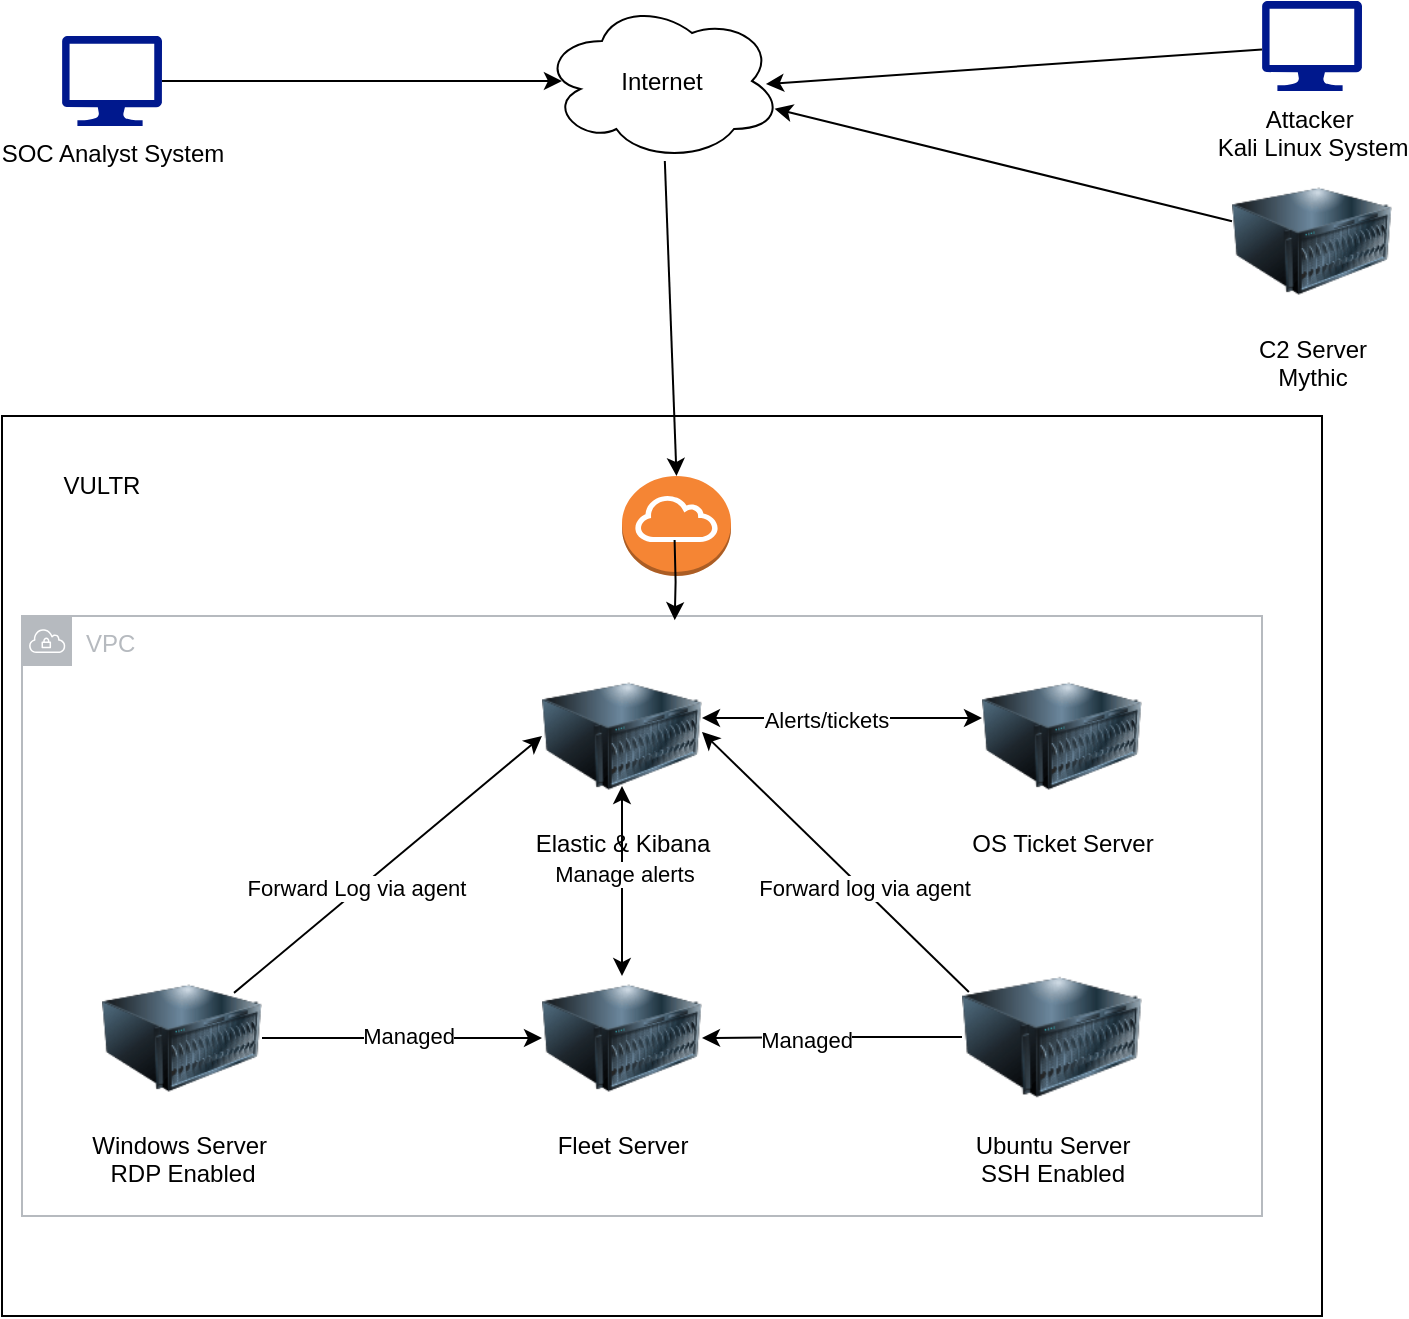 <mxfile version="24.7.10">
  <diagram name="Page-1" id="IcEsrA1X_ZVGOg5Jz0fT">
    <mxGraphModel dx="880" dy="1534" grid="1" gridSize="10" guides="1" tooltips="1" connect="1" arrows="1" fold="1" page="1" pageScale="1" pageWidth="850" pageHeight="1100" math="0" shadow="0">
      <root>
        <mxCell id="0" />
        <mxCell id="1" parent="0" />
        <mxCell id="b7iE6vTZGUmmBlqpOwpF-9" value="" style="rounded=0;whiteSpace=wrap;html=1;" vertex="1" parent="1">
          <mxGeometry x="70" y="40" width="660" height="450" as="geometry" />
        </mxCell>
        <mxCell id="b7iE6vTZGUmmBlqpOwpF-2" value="Elastic &amp;amp; Kibana" style="image;html=1;image=img/lib/clip_art/computers/Server_128x128.png" vertex="1" parent="1">
          <mxGeometry x="340" y="160" width="80" height="80" as="geometry" />
        </mxCell>
        <mxCell id="b7iE6vTZGUmmBlqpOwpF-15" style="rounded=0;orthogonalLoop=1;jettySize=auto;html=1;endArrow=classic;endFill=1;startArrow=classic;startFill=1;" edge="1" parent="1">
          <mxGeometry relative="1" as="geometry">
            <mxPoint x="560" y="191" as="sourcePoint" />
            <mxPoint x="420" y="191" as="targetPoint" />
          </mxGeometry>
        </mxCell>
        <mxCell id="b7iE6vTZGUmmBlqpOwpF-20" value="Alerts/tickets" style="edgeLabel;html=1;align=center;verticalAlign=middle;resizable=0;points=[];" vertex="1" connectable="0" parent="b7iE6vTZGUmmBlqpOwpF-15">
          <mxGeometry x="0.114" y="1" relative="1" as="geometry">
            <mxPoint as="offset" />
          </mxGeometry>
        </mxCell>
        <mxCell id="b7iE6vTZGUmmBlqpOwpF-3" value="OS Ticket Server" style="image;html=1;image=img/lib/clip_art/computers/Server_128x128.png" vertex="1" parent="1">
          <mxGeometry x="560" y="160" width="80" height="80" as="geometry" />
        </mxCell>
        <mxCell id="b7iE6vTZGUmmBlqpOwpF-11" style="edgeStyle=orthogonalEdgeStyle;rounded=0;orthogonalLoop=1;jettySize=auto;html=1;" edge="1" parent="1" source="b7iE6vTZGUmmBlqpOwpF-4" target="b7iE6vTZGUmmBlqpOwpF-5">
          <mxGeometry relative="1" as="geometry" />
        </mxCell>
        <mxCell id="b7iE6vTZGUmmBlqpOwpF-16" value="Managed" style="edgeLabel;html=1;align=center;verticalAlign=middle;resizable=0;points=[];" vertex="1" connectable="0" parent="b7iE6vTZGUmmBlqpOwpF-11">
          <mxGeometry x="0.218" y="1" relative="1" as="geometry">
            <mxPoint x="1" as="offset" />
          </mxGeometry>
        </mxCell>
        <mxCell id="b7iE6vTZGUmmBlqpOwpF-13" style="rounded=0;orthogonalLoop=1;jettySize=auto;html=1;entryX=1;entryY=0.25;entryDx=0;entryDy=0;" edge="1" parent="1">
          <mxGeometry relative="1" as="geometry">
            <mxPoint x="553.431" y="328" as="sourcePoint" />
            <mxPoint x="420" y="198" as="targetPoint" />
          </mxGeometry>
        </mxCell>
        <mxCell id="b7iE6vTZGUmmBlqpOwpF-19" value="Forward log via agent" style="edgeLabel;html=1;align=center;verticalAlign=middle;resizable=0;points=[];" vertex="1" connectable="0" parent="b7iE6vTZGUmmBlqpOwpF-13">
          <mxGeometry x="-0.207" y="-1" relative="1" as="geometry">
            <mxPoint as="offset" />
          </mxGeometry>
        </mxCell>
        <mxCell id="b7iE6vTZGUmmBlqpOwpF-4" value="Ubuntu Server&lt;div&gt;SSH Enabled&lt;/div&gt;" style="image;html=1;image=img/lib/clip_art/computers/Server_128x128.png" vertex="1" parent="1">
          <mxGeometry x="550" y="310" width="90" height="81" as="geometry" />
        </mxCell>
        <mxCell id="b7iE6vTZGUmmBlqpOwpF-21" value="" style="edgeStyle=orthogonalEdgeStyle;rounded=0;orthogonalLoop=1;jettySize=auto;html=1;exitX=0.5;exitY=0.113;exitDx=0;exitDy=0;exitPerimeter=0;startArrow=classic;startFill=1;" edge="1" parent="1" source="b7iE6vTZGUmmBlqpOwpF-5">
          <mxGeometry relative="1" as="geometry">
            <mxPoint x="380" y="296" as="sourcePoint" />
            <mxPoint x="380" y="225" as="targetPoint" />
          </mxGeometry>
        </mxCell>
        <mxCell id="b7iE6vTZGUmmBlqpOwpF-22" value="Manage alerts" style="edgeLabel;html=1;align=center;verticalAlign=middle;resizable=0;points=[];" vertex="1" connectable="0" parent="b7iE6vTZGUmmBlqpOwpF-21">
          <mxGeometry x="0.1" y="-1" relative="1" as="geometry">
            <mxPoint x="-1" y="1" as="offset" />
          </mxGeometry>
        </mxCell>
        <mxCell id="b7iE6vTZGUmmBlqpOwpF-5" value="Fleet Server" style="image;html=1;image=img/lib/clip_art/computers/Server_128x128.png" vertex="1" parent="1">
          <mxGeometry x="340" y="311" width="80" height="80" as="geometry" />
        </mxCell>
        <mxCell id="b7iE6vTZGUmmBlqpOwpF-10" style="edgeStyle=orthogonalEdgeStyle;rounded=0;orthogonalLoop=1;jettySize=auto;html=1;" edge="1" parent="1" source="b7iE6vTZGUmmBlqpOwpF-6" target="b7iE6vTZGUmmBlqpOwpF-5">
          <mxGeometry relative="1" as="geometry" />
        </mxCell>
        <mxCell id="b7iE6vTZGUmmBlqpOwpF-17" value="Managed" style="edgeLabel;html=1;align=center;verticalAlign=middle;resizable=0;points=[];" vertex="1" connectable="0" parent="b7iE6vTZGUmmBlqpOwpF-10">
          <mxGeometry x="0.043" y="1" relative="1" as="geometry">
            <mxPoint as="offset" />
          </mxGeometry>
        </mxCell>
        <mxCell id="b7iE6vTZGUmmBlqpOwpF-12" style="rounded=0;orthogonalLoop=1;jettySize=auto;html=1;entryX=0;entryY=0.5;entryDx=0;entryDy=0;" edge="1" parent="1" target="b7iE6vTZGUmmBlqpOwpF-2">
          <mxGeometry relative="1" as="geometry">
            <mxPoint x="186" y="328.444" as="sourcePoint" />
            <mxPoint x="326" y="211" as="targetPoint" />
          </mxGeometry>
        </mxCell>
        <mxCell id="b7iE6vTZGUmmBlqpOwpF-18" value="Forward Log via agent" style="edgeLabel;html=1;align=center;verticalAlign=middle;resizable=0;points=[];" vertex="1" connectable="0" parent="b7iE6vTZGUmmBlqpOwpF-12">
          <mxGeometry x="-0.198" y="1" relative="1" as="geometry">
            <mxPoint as="offset" />
          </mxGeometry>
        </mxCell>
        <mxCell id="b7iE6vTZGUmmBlqpOwpF-6" value="Windows Server&amp;nbsp;&lt;div&gt;RDP Enabled&lt;/div&gt;" style="image;html=1;image=img/lib/clip_art/computers/Server_128x128.png" vertex="1" parent="1">
          <mxGeometry x="120" y="311" width="80" height="80" as="geometry" />
        </mxCell>
        <mxCell id="b7iE6vTZGUmmBlqpOwpF-29" style="rounded=0;orthogonalLoop=1;jettySize=auto;html=1;" edge="1" parent="1" source="b7iE6vTZGUmmBlqpOwpF-7" target="b7iE6vTZGUmmBlqpOwpF-24">
          <mxGeometry relative="1" as="geometry" />
        </mxCell>
        <mxCell id="b7iE6vTZGUmmBlqpOwpF-7" value="C2 Server&lt;div&gt;Mythic&lt;/div&gt;" style="image;html=1;image=img/lib/clip_art/computers/Server_128x128.png" vertex="1" parent="1">
          <mxGeometry x="685" y="-87.5" width="80" height="80" as="geometry" />
        </mxCell>
        <mxCell id="b7iE6vTZGUmmBlqpOwpF-23" value="VPC" style="sketch=0;outlineConnect=0;gradientColor=none;html=1;whiteSpace=wrap;fontSize=12;fontStyle=0;shape=mxgraph.aws4.group;grIcon=mxgraph.aws4.group_vpc;strokeColor=#B6BABF;fillColor=none;verticalAlign=top;align=left;spacingLeft=30;fontColor=#B6BABF;dashed=0;" vertex="1" parent="1">
          <mxGeometry x="80" y="140" width="620" height="300" as="geometry" />
        </mxCell>
        <mxCell id="b7iE6vTZGUmmBlqpOwpF-24" value="Internet" style="ellipse;shape=cloud;whiteSpace=wrap;html=1;" vertex="1" parent="1">
          <mxGeometry x="340" y="-167.5" width="120" height="80" as="geometry" />
        </mxCell>
        <mxCell id="b7iE6vTZGUmmBlqpOwpF-25" value="SOC Analyst System" style="sketch=0;aspect=fixed;pointerEvents=1;shadow=0;dashed=0;html=1;strokeColor=none;labelPosition=center;verticalLabelPosition=bottom;verticalAlign=top;align=center;fillColor=#00188D;shape=mxgraph.azure.computer" vertex="1" parent="1">
          <mxGeometry x="100" y="-150" width="50" height="45" as="geometry" />
        </mxCell>
        <mxCell id="b7iE6vTZGUmmBlqpOwpF-26" style="edgeStyle=orthogonalEdgeStyle;rounded=0;orthogonalLoop=1;jettySize=auto;html=1;entryX=0.083;entryY=0.5;entryDx=0;entryDy=0;entryPerimeter=0;" edge="1" parent="1" source="b7iE6vTZGUmmBlqpOwpF-25" target="b7iE6vTZGUmmBlqpOwpF-24">
          <mxGeometry relative="1" as="geometry" />
        </mxCell>
        <mxCell id="b7iE6vTZGUmmBlqpOwpF-27" value="Attacker&amp;nbsp;&lt;div&gt;Kali Linux System&lt;/div&gt;" style="sketch=0;aspect=fixed;pointerEvents=1;shadow=0;dashed=0;html=1;strokeColor=none;labelPosition=center;verticalLabelPosition=bottom;verticalAlign=top;align=center;fillColor=#00188D;shape=mxgraph.azure.computer" vertex="1" parent="1">
          <mxGeometry x="700" y="-167.5" width="50" height="45" as="geometry" />
        </mxCell>
        <mxCell id="b7iE6vTZGUmmBlqpOwpF-28" style="rounded=0;orthogonalLoop=1;jettySize=auto;html=1;entryX=0.933;entryY=0.519;entryDx=0;entryDy=0;entryPerimeter=0;" edge="1" parent="1" source="b7iE6vTZGUmmBlqpOwpF-27" target="b7iE6vTZGUmmBlqpOwpF-24">
          <mxGeometry relative="1" as="geometry" />
        </mxCell>
        <mxCell id="b7iE6vTZGUmmBlqpOwpF-30" value="" style="outlineConnect=0;dashed=0;verticalLabelPosition=bottom;verticalAlign=top;align=center;html=1;shape=mxgraph.aws3.internet_gateway;fillColor=#F58534;gradientColor=none;" vertex="1" parent="1">
          <mxGeometry x="380" y="70" width="54.5" height="50" as="geometry" />
        </mxCell>
        <mxCell id="b7iE6vTZGUmmBlqpOwpF-31" style="rounded=0;orthogonalLoop=1;jettySize=auto;html=1;entryX=0.5;entryY=0;entryDx=0;entryDy=0;entryPerimeter=0;" edge="1" parent="1" source="b7iE6vTZGUmmBlqpOwpF-24" target="b7iE6vTZGUmmBlqpOwpF-30">
          <mxGeometry relative="1" as="geometry" />
        </mxCell>
        <mxCell id="b7iE6vTZGUmmBlqpOwpF-32" style="edgeStyle=orthogonalEdgeStyle;rounded=0;orthogonalLoop=1;jettySize=auto;html=1;entryX=0.528;entryY=0.097;entryDx=0;entryDy=0;entryPerimeter=0;" edge="1" parent="1">
          <mxGeometry relative="1" as="geometry">
            <mxPoint x="406.3" y="102" as="sourcePoint" />
            <mxPoint x="406.36" y="142.07" as="targetPoint" />
          </mxGeometry>
        </mxCell>
        <mxCell id="b7iE6vTZGUmmBlqpOwpF-36" value="VULTR" style="text;html=1;align=center;verticalAlign=middle;whiteSpace=wrap;rounded=0;" vertex="1" parent="1">
          <mxGeometry x="90" y="60" width="60" height="30" as="geometry" />
        </mxCell>
      </root>
    </mxGraphModel>
  </diagram>
</mxfile>
